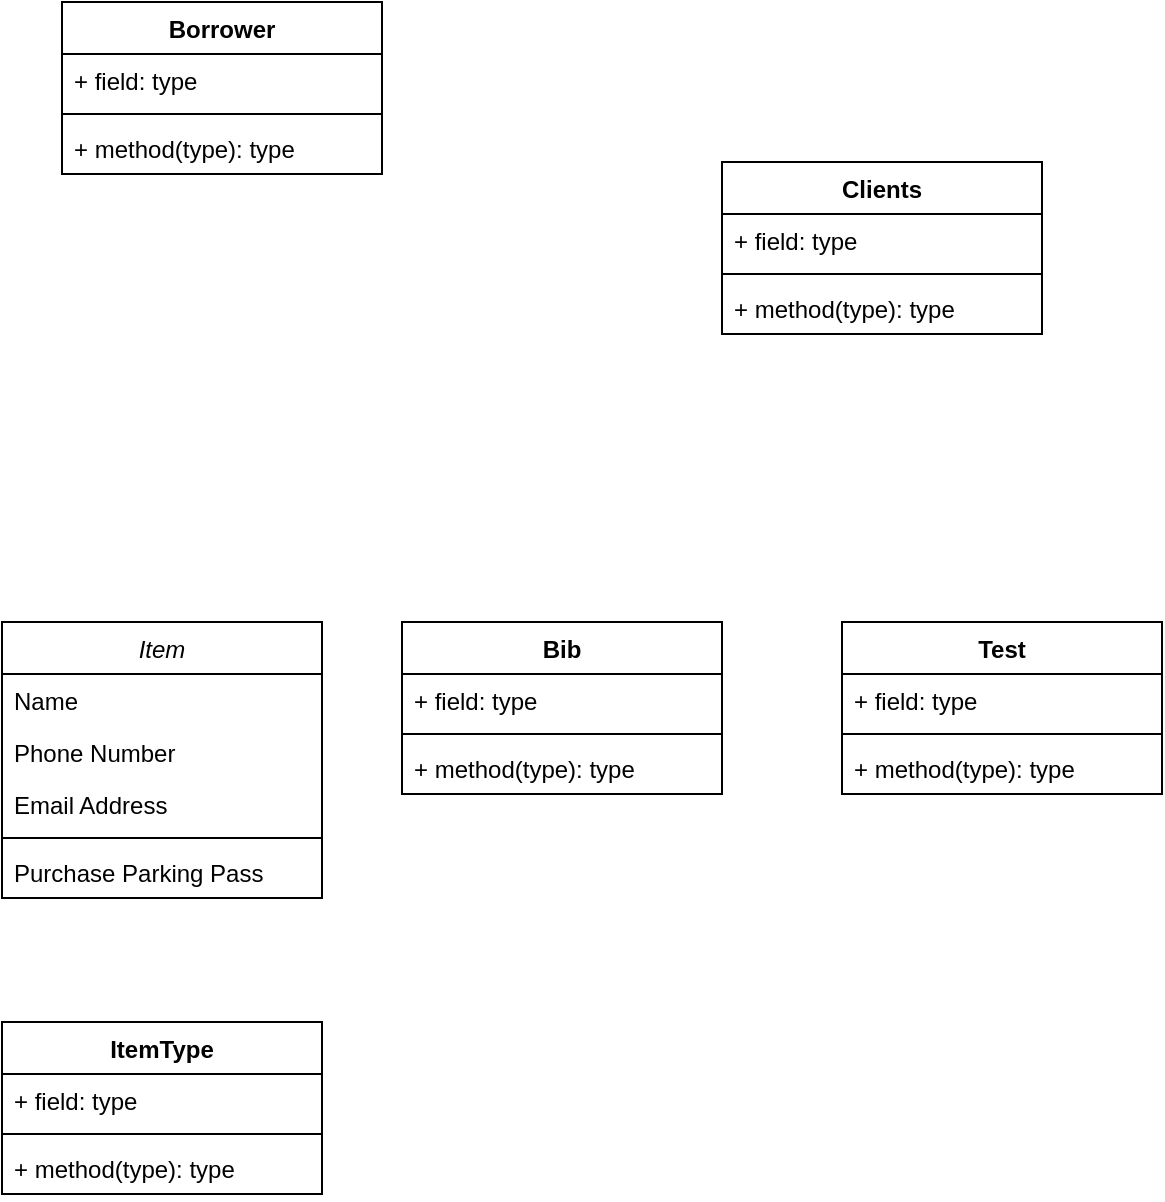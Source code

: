 <mxfile version="14.5.0" type="github">
  <diagram id="C5RBs43oDa-KdzZeNtuy" name="Page-1">
    <mxGraphModel dx="763" dy="1166" grid="1" gridSize="10" guides="1" tooltips="1" connect="1" arrows="1" fold="1" page="1" pageScale="1" pageWidth="827" pageHeight="1169" math="0" shadow="0">
      <root>
        <mxCell id="WIyWlLk6GJQsqaUBKTNV-0" />
        <mxCell id="WIyWlLk6GJQsqaUBKTNV-1" parent="WIyWlLk6GJQsqaUBKTNV-0" />
        <mxCell id="zkfFHV4jXpPFQw0GAbJ--0" value="Item" style="swimlane;fontStyle=2;align=center;verticalAlign=top;childLayout=stackLayout;horizontal=1;startSize=26;horizontalStack=0;resizeParent=1;resizeLast=0;collapsible=1;marginBottom=0;rounded=0;shadow=0;strokeWidth=1;" parent="WIyWlLk6GJQsqaUBKTNV-1" vertex="1">
          <mxGeometry x="160" y="530" width="160" height="138" as="geometry">
            <mxRectangle x="230" y="140" width="160" height="26" as="alternateBounds" />
          </mxGeometry>
        </mxCell>
        <mxCell id="zkfFHV4jXpPFQw0GAbJ--1" value="Name" style="text;align=left;verticalAlign=top;spacingLeft=4;spacingRight=4;overflow=hidden;rotatable=0;points=[[0,0.5],[1,0.5]];portConstraint=eastwest;" parent="zkfFHV4jXpPFQw0GAbJ--0" vertex="1">
          <mxGeometry y="26" width="160" height="26" as="geometry" />
        </mxCell>
        <mxCell id="zkfFHV4jXpPFQw0GAbJ--2" value="Phone Number" style="text;align=left;verticalAlign=top;spacingLeft=4;spacingRight=4;overflow=hidden;rotatable=0;points=[[0,0.5],[1,0.5]];portConstraint=eastwest;rounded=0;shadow=0;html=0;" parent="zkfFHV4jXpPFQw0GAbJ--0" vertex="1">
          <mxGeometry y="52" width="160" height="26" as="geometry" />
        </mxCell>
        <mxCell id="zkfFHV4jXpPFQw0GAbJ--3" value="Email Address" style="text;align=left;verticalAlign=top;spacingLeft=4;spacingRight=4;overflow=hidden;rotatable=0;points=[[0,0.5],[1,0.5]];portConstraint=eastwest;rounded=0;shadow=0;html=0;" parent="zkfFHV4jXpPFQw0GAbJ--0" vertex="1">
          <mxGeometry y="78" width="160" height="26" as="geometry" />
        </mxCell>
        <mxCell id="zkfFHV4jXpPFQw0GAbJ--4" value="" style="line;html=1;strokeWidth=1;align=left;verticalAlign=middle;spacingTop=-1;spacingLeft=3;spacingRight=3;rotatable=0;labelPosition=right;points=[];portConstraint=eastwest;" parent="zkfFHV4jXpPFQw0GAbJ--0" vertex="1">
          <mxGeometry y="104" width="160" height="8" as="geometry" />
        </mxCell>
        <mxCell id="zkfFHV4jXpPFQw0GAbJ--5" value="Purchase Parking Pass" style="text;align=left;verticalAlign=top;spacingLeft=4;spacingRight=4;overflow=hidden;rotatable=0;points=[[0,0.5],[1,0.5]];portConstraint=eastwest;" parent="zkfFHV4jXpPFQw0GAbJ--0" vertex="1">
          <mxGeometry y="112" width="160" height="26" as="geometry" />
        </mxCell>
        <mxCell id="E2GR0VHAoXAquZwcJHb7-0" value="Bib" style="swimlane;fontStyle=1;align=center;verticalAlign=top;childLayout=stackLayout;horizontal=1;startSize=26;horizontalStack=0;resizeParent=1;resizeParentMax=0;resizeLast=0;collapsible=1;marginBottom=0;" vertex="1" parent="WIyWlLk6GJQsqaUBKTNV-1">
          <mxGeometry x="360" y="530" width="160" height="86" as="geometry" />
        </mxCell>
        <mxCell id="E2GR0VHAoXAquZwcJHb7-1" value="+ field: type" style="text;strokeColor=none;fillColor=none;align=left;verticalAlign=top;spacingLeft=4;spacingRight=4;overflow=hidden;rotatable=0;points=[[0,0.5],[1,0.5]];portConstraint=eastwest;" vertex="1" parent="E2GR0VHAoXAquZwcJHb7-0">
          <mxGeometry y="26" width="160" height="26" as="geometry" />
        </mxCell>
        <mxCell id="E2GR0VHAoXAquZwcJHb7-2" value="" style="line;strokeWidth=1;fillColor=none;align=left;verticalAlign=middle;spacingTop=-1;spacingLeft=3;spacingRight=3;rotatable=0;labelPosition=right;points=[];portConstraint=eastwest;" vertex="1" parent="E2GR0VHAoXAquZwcJHb7-0">
          <mxGeometry y="52" width="160" height="8" as="geometry" />
        </mxCell>
        <mxCell id="E2GR0VHAoXAquZwcJHb7-3" value="+ method(type): type" style="text;strokeColor=none;fillColor=none;align=left;verticalAlign=top;spacingLeft=4;spacingRight=4;overflow=hidden;rotatable=0;points=[[0,0.5],[1,0.5]];portConstraint=eastwest;" vertex="1" parent="E2GR0VHAoXAquZwcJHb7-0">
          <mxGeometry y="60" width="160" height="26" as="geometry" />
        </mxCell>
        <mxCell id="E2GR0VHAoXAquZwcJHb7-4" value="ItemType" style="swimlane;fontStyle=1;align=center;verticalAlign=top;childLayout=stackLayout;horizontal=1;startSize=26;horizontalStack=0;resizeParent=1;resizeParentMax=0;resizeLast=0;collapsible=1;marginBottom=0;" vertex="1" parent="WIyWlLk6GJQsqaUBKTNV-1">
          <mxGeometry x="160" y="730" width="160" height="86" as="geometry" />
        </mxCell>
        <mxCell id="E2GR0VHAoXAquZwcJHb7-5" value="+ field: type" style="text;strokeColor=none;fillColor=none;align=left;verticalAlign=top;spacingLeft=4;spacingRight=4;overflow=hidden;rotatable=0;points=[[0,0.5],[1,0.5]];portConstraint=eastwest;" vertex="1" parent="E2GR0VHAoXAquZwcJHb7-4">
          <mxGeometry y="26" width="160" height="26" as="geometry" />
        </mxCell>
        <mxCell id="E2GR0VHAoXAquZwcJHb7-6" value="" style="line;strokeWidth=1;fillColor=none;align=left;verticalAlign=middle;spacingTop=-1;spacingLeft=3;spacingRight=3;rotatable=0;labelPosition=right;points=[];portConstraint=eastwest;" vertex="1" parent="E2GR0VHAoXAquZwcJHb7-4">
          <mxGeometry y="52" width="160" height="8" as="geometry" />
        </mxCell>
        <mxCell id="E2GR0VHAoXAquZwcJHb7-7" value="+ method(type): type" style="text;strokeColor=none;fillColor=none;align=left;verticalAlign=top;spacingLeft=4;spacingRight=4;overflow=hidden;rotatable=0;points=[[0,0.5],[1,0.5]];portConstraint=eastwest;" vertex="1" parent="E2GR0VHAoXAquZwcJHb7-4">
          <mxGeometry y="60" width="160" height="26" as="geometry" />
        </mxCell>
        <mxCell id="E2GR0VHAoXAquZwcJHb7-8" value="Test" style="swimlane;fontStyle=1;align=center;verticalAlign=top;childLayout=stackLayout;horizontal=1;startSize=26;horizontalStack=0;resizeParent=1;resizeParentMax=0;resizeLast=0;collapsible=1;marginBottom=0;" vertex="1" parent="WIyWlLk6GJQsqaUBKTNV-1">
          <mxGeometry x="580" y="530" width="160" height="86" as="geometry" />
        </mxCell>
        <mxCell id="E2GR0VHAoXAquZwcJHb7-9" value="+ field: type" style="text;strokeColor=none;fillColor=none;align=left;verticalAlign=top;spacingLeft=4;spacingRight=4;overflow=hidden;rotatable=0;points=[[0,0.5],[1,0.5]];portConstraint=eastwest;" vertex="1" parent="E2GR0VHAoXAquZwcJHb7-8">
          <mxGeometry y="26" width="160" height="26" as="geometry" />
        </mxCell>
        <mxCell id="E2GR0VHAoXAquZwcJHb7-10" value="" style="line;strokeWidth=1;fillColor=none;align=left;verticalAlign=middle;spacingTop=-1;spacingLeft=3;spacingRight=3;rotatable=0;labelPosition=right;points=[];portConstraint=eastwest;" vertex="1" parent="E2GR0VHAoXAquZwcJHb7-8">
          <mxGeometry y="52" width="160" height="8" as="geometry" />
        </mxCell>
        <mxCell id="E2GR0VHAoXAquZwcJHb7-11" value="+ method(type): type" style="text;strokeColor=none;fillColor=none;align=left;verticalAlign=top;spacingLeft=4;spacingRight=4;overflow=hidden;rotatable=0;points=[[0,0.5],[1,0.5]];portConstraint=eastwest;" vertex="1" parent="E2GR0VHAoXAquZwcJHb7-8">
          <mxGeometry y="60" width="160" height="26" as="geometry" />
        </mxCell>
        <mxCell id="E2GR0VHAoXAquZwcJHb7-12" value="Clients" style="swimlane;fontStyle=1;align=center;verticalAlign=top;childLayout=stackLayout;horizontal=1;startSize=26;horizontalStack=0;resizeParent=1;resizeParentMax=0;resizeLast=0;collapsible=1;marginBottom=0;" vertex="1" parent="WIyWlLk6GJQsqaUBKTNV-1">
          <mxGeometry x="520" y="300" width="160" height="86" as="geometry" />
        </mxCell>
        <mxCell id="E2GR0VHAoXAquZwcJHb7-13" value="+ field: type" style="text;strokeColor=none;fillColor=none;align=left;verticalAlign=top;spacingLeft=4;spacingRight=4;overflow=hidden;rotatable=0;points=[[0,0.5],[1,0.5]];portConstraint=eastwest;" vertex="1" parent="E2GR0VHAoXAquZwcJHb7-12">
          <mxGeometry y="26" width="160" height="26" as="geometry" />
        </mxCell>
        <mxCell id="E2GR0VHAoXAquZwcJHb7-14" value="" style="line;strokeWidth=1;fillColor=none;align=left;verticalAlign=middle;spacingTop=-1;spacingLeft=3;spacingRight=3;rotatable=0;labelPosition=right;points=[];portConstraint=eastwest;" vertex="1" parent="E2GR0VHAoXAquZwcJHb7-12">
          <mxGeometry y="52" width="160" height="8" as="geometry" />
        </mxCell>
        <mxCell id="E2GR0VHAoXAquZwcJHb7-15" value="+ method(type): type" style="text;strokeColor=none;fillColor=none;align=left;verticalAlign=top;spacingLeft=4;spacingRight=4;overflow=hidden;rotatable=0;points=[[0,0.5],[1,0.5]];portConstraint=eastwest;" vertex="1" parent="E2GR0VHAoXAquZwcJHb7-12">
          <mxGeometry y="60" width="160" height="26" as="geometry" />
        </mxCell>
        <mxCell id="E2GR0VHAoXAquZwcJHb7-16" value="Borrower" style="swimlane;fontStyle=1;align=center;verticalAlign=top;childLayout=stackLayout;horizontal=1;startSize=26;horizontalStack=0;resizeParent=1;resizeParentMax=0;resizeLast=0;collapsible=1;marginBottom=0;" vertex="1" parent="WIyWlLk6GJQsqaUBKTNV-1">
          <mxGeometry x="190" y="220" width="160" height="86" as="geometry" />
        </mxCell>
        <mxCell id="E2GR0VHAoXAquZwcJHb7-17" value="+ field: type" style="text;strokeColor=none;fillColor=none;align=left;verticalAlign=top;spacingLeft=4;spacingRight=4;overflow=hidden;rotatable=0;points=[[0,0.5],[1,0.5]];portConstraint=eastwest;" vertex="1" parent="E2GR0VHAoXAquZwcJHb7-16">
          <mxGeometry y="26" width="160" height="26" as="geometry" />
        </mxCell>
        <mxCell id="E2GR0VHAoXAquZwcJHb7-18" value="" style="line;strokeWidth=1;fillColor=none;align=left;verticalAlign=middle;spacingTop=-1;spacingLeft=3;spacingRight=3;rotatable=0;labelPosition=right;points=[];portConstraint=eastwest;" vertex="1" parent="E2GR0VHAoXAquZwcJHb7-16">
          <mxGeometry y="52" width="160" height="8" as="geometry" />
        </mxCell>
        <mxCell id="E2GR0VHAoXAquZwcJHb7-19" value="+ method(type): type" style="text;strokeColor=none;fillColor=none;align=left;verticalAlign=top;spacingLeft=4;spacingRight=4;overflow=hidden;rotatable=0;points=[[0,0.5],[1,0.5]];portConstraint=eastwest;" vertex="1" parent="E2GR0VHAoXAquZwcJHb7-16">
          <mxGeometry y="60" width="160" height="26" as="geometry" />
        </mxCell>
      </root>
    </mxGraphModel>
  </diagram>
</mxfile>

